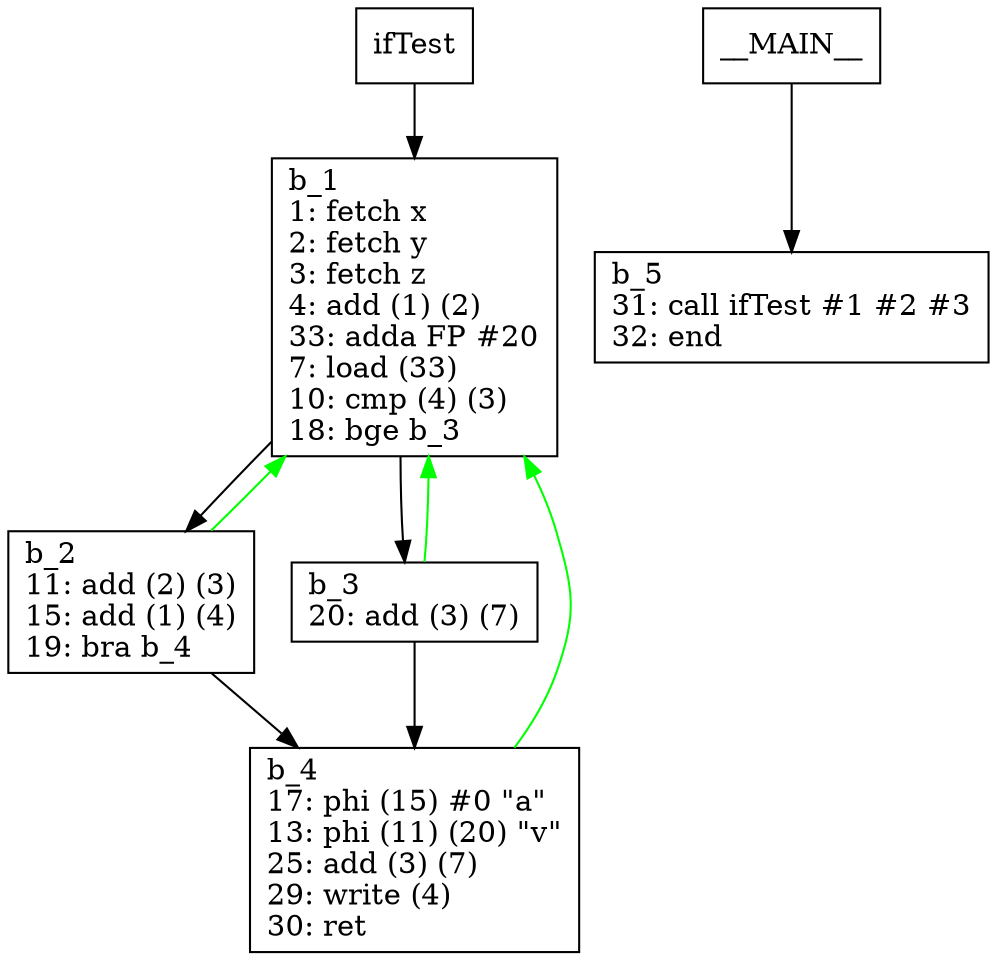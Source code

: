 digraph Computation {
node [shape=box];
ifTest -> b_1;
b_1 [label="b_1\l1: fetch x\l2: fetch y\l3: fetch z\l4: add (1) (2)\l33: adda FP #20\l7: load (33)\l10: cmp (4) (3)\l18: bge b_3\l"]
b_1 -> b_2;
b_2 [label="b_2\l11: add (2) (3)\l15: add (1) (4)\l19: bra b_4\l"]
b_2 -> b_4;
b_4 [label="b_4\l17: phi (15) #0 \"a\"\l13: phi (11) (20) \"v\"\l25: add (3) (7)\l29: write (4)\l30: ret \l"]
b_4 -> b_1[color="green"];
b_2 -> b_1[color="green"];
b_1 -> b_3;
b_3 [label="b_3\l20: add (3) (7)\l"]
b_3 -> b_4;
b_3 -> b_1[color="green"];
__MAIN__ -> b_5;
b_5 [label="b_5\l31: call ifTest #1 #2 #3\l32: end\l"]
}